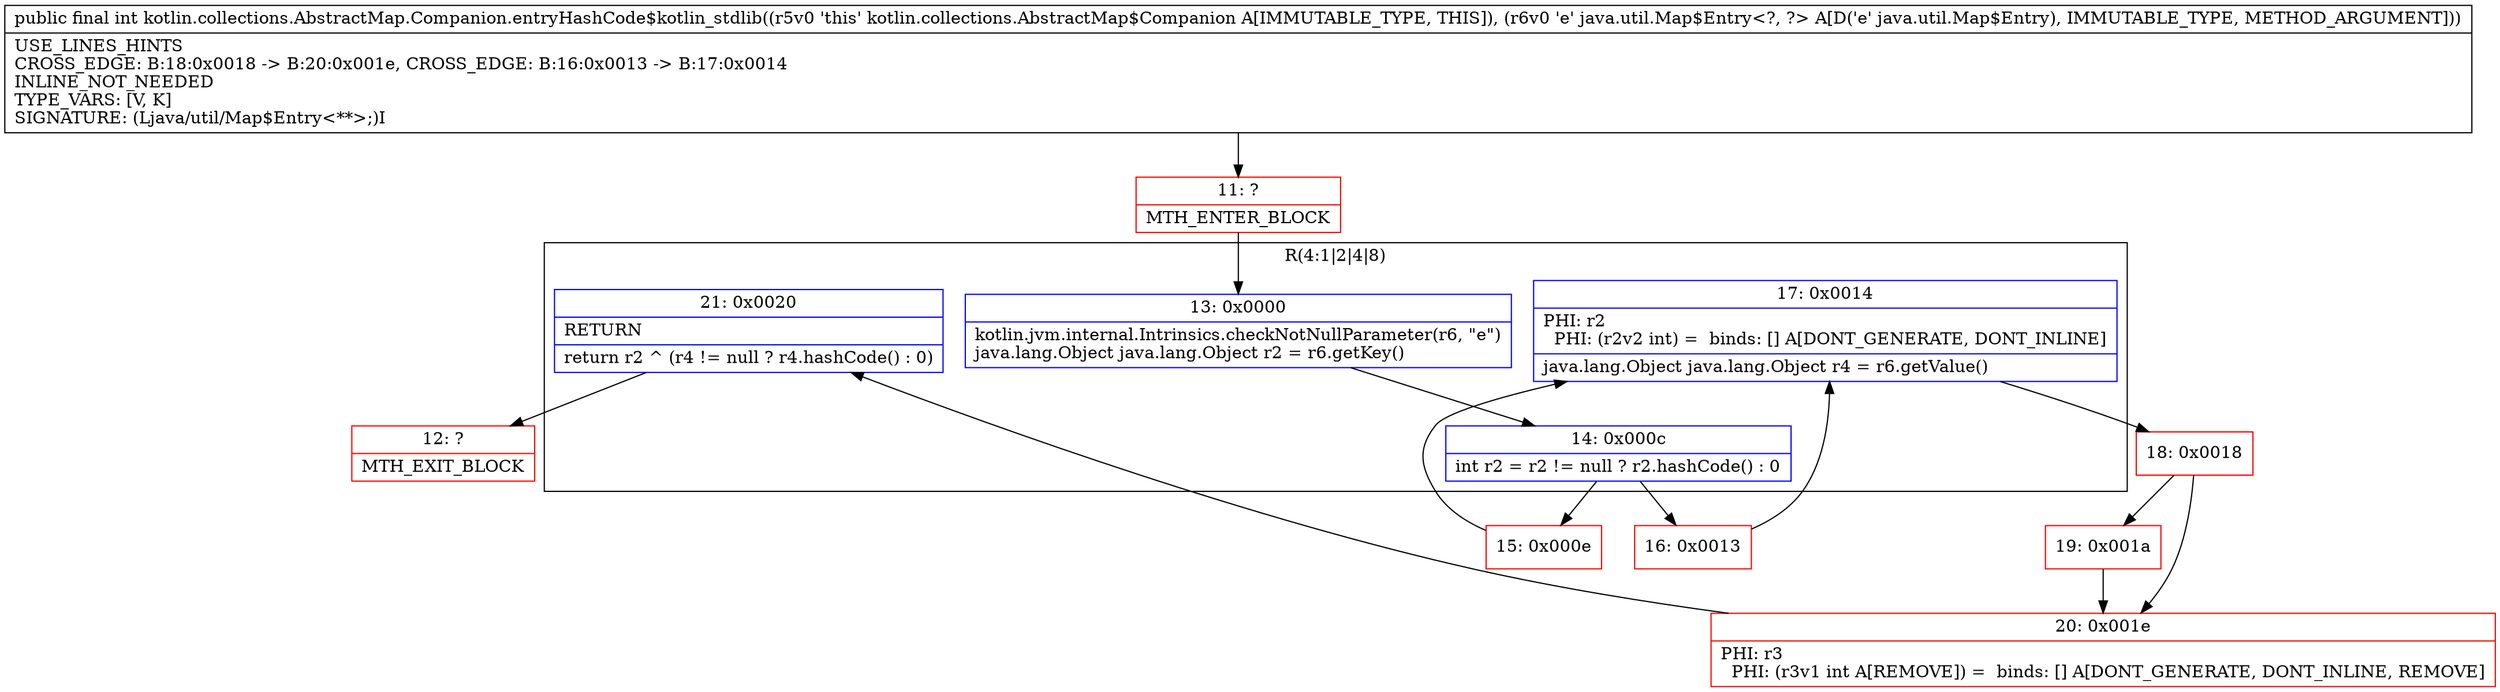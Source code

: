 digraph "CFG forkotlin.collections.AbstractMap.Companion.entryHashCode$kotlin_stdlib(Ljava\/util\/Map$Entry;)I" {
subgraph cluster_Region_394560060 {
label = "R(4:1|2|4|8)";
node [shape=record,color=blue];
Node_13 [shape=record,label="{13\:\ 0x0000|kotlin.jvm.internal.Intrinsics.checkNotNullParameter(r6, \"e\")\ljava.lang.Object java.lang.Object r2 = r6.getKey()\l}"];
Node_14 [shape=record,label="{14\:\ 0x000c|int r2 = r2 != null ? r2.hashCode() : 0\l}"];
Node_17 [shape=record,label="{17\:\ 0x0014|PHI: r2 \l  PHI: (r2v2 int) =  binds: [] A[DONT_GENERATE, DONT_INLINE]\l|java.lang.Object java.lang.Object r4 = r6.getValue()\l}"];
Node_21 [shape=record,label="{21\:\ 0x0020|RETURN\l|return r2 ^ (r4 != null ? r4.hashCode() : 0)\l}"];
}
Node_11 [shape=record,color=red,label="{11\:\ ?|MTH_ENTER_BLOCK\l}"];
Node_15 [shape=record,color=red,label="{15\:\ 0x000e}"];
Node_18 [shape=record,color=red,label="{18\:\ 0x0018}"];
Node_19 [shape=record,color=red,label="{19\:\ 0x001a}"];
Node_20 [shape=record,color=red,label="{20\:\ 0x001e|PHI: r3 \l  PHI: (r3v1 int A[REMOVE]) =  binds: [] A[DONT_GENERATE, DONT_INLINE, REMOVE]\l}"];
Node_12 [shape=record,color=red,label="{12\:\ ?|MTH_EXIT_BLOCK\l}"];
Node_16 [shape=record,color=red,label="{16\:\ 0x0013}"];
MethodNode[shape=record,label="{public final int kotlin.collections.AbstractMap.Companion.entryHashCode$kotlin_stdlib((r5v0 'this' kotlin.collections.AbstractMap$Companion A[IMMUTABLE_TYPE, THIS]), (r6v0 'e' java.util.Map$Entry\<?, ?\> A[D('e' java.util.Map$Entry), IMMUTABLE_TYPE, METHOD_ARGUMENT]))  | USE_LINES_HINTS\lCROSS_EDGE: B:18:0x0018 \-\> B:20:0x001e, CROSS_EDGE: B:16:0x0013 \-\> B:17:0x0014\lINLINE_NOT_NEEDED\lTYPE_VARS: [V, K]\lSIGNATURE: (Ljava\/util\/Map$Entry\<**\>;)I\l}"];
MethodNode -> Node_11;Node_13 -> Node_14;
Node_14 -> Node_15;
Node_14 -> Node_16;
Node_17 -> Node_18;
Node_21 -> Node_12;
Node_11 -> Node_13;
Node_15 -> Node_17;
Node_18 -> Node_19;
Node_18 -> Node_20;
Node_19 -> Node_20;
Node_20 -> Node_21;
Node_16 -> Node_17;
}

